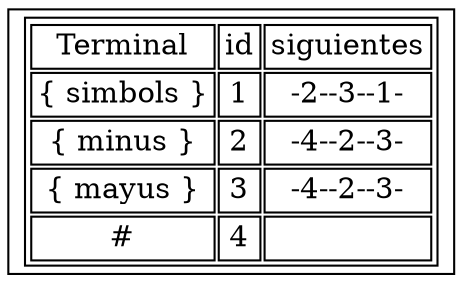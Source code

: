 digraph G{
node [shape=record];
table [ label = <
<table>
<tr><td>Terminal</td><td>id</td><td>siguientes</td></tr>
<tr>
<td>\{ simbols \}</td><td>1</td><td>-2--3--1-</td>
</tr>
<tr>
<td>\{ minus \}</td><td>2</td><td>-4--2--3-</td>
</tr>
<tr>
<td>\{ mayus \}</td><td>3</td><td>-4--2--3-</td>
</tr>
<tr>
<td>#</td><td>4</td><td></td>
</tr>
</table>> ]
}
